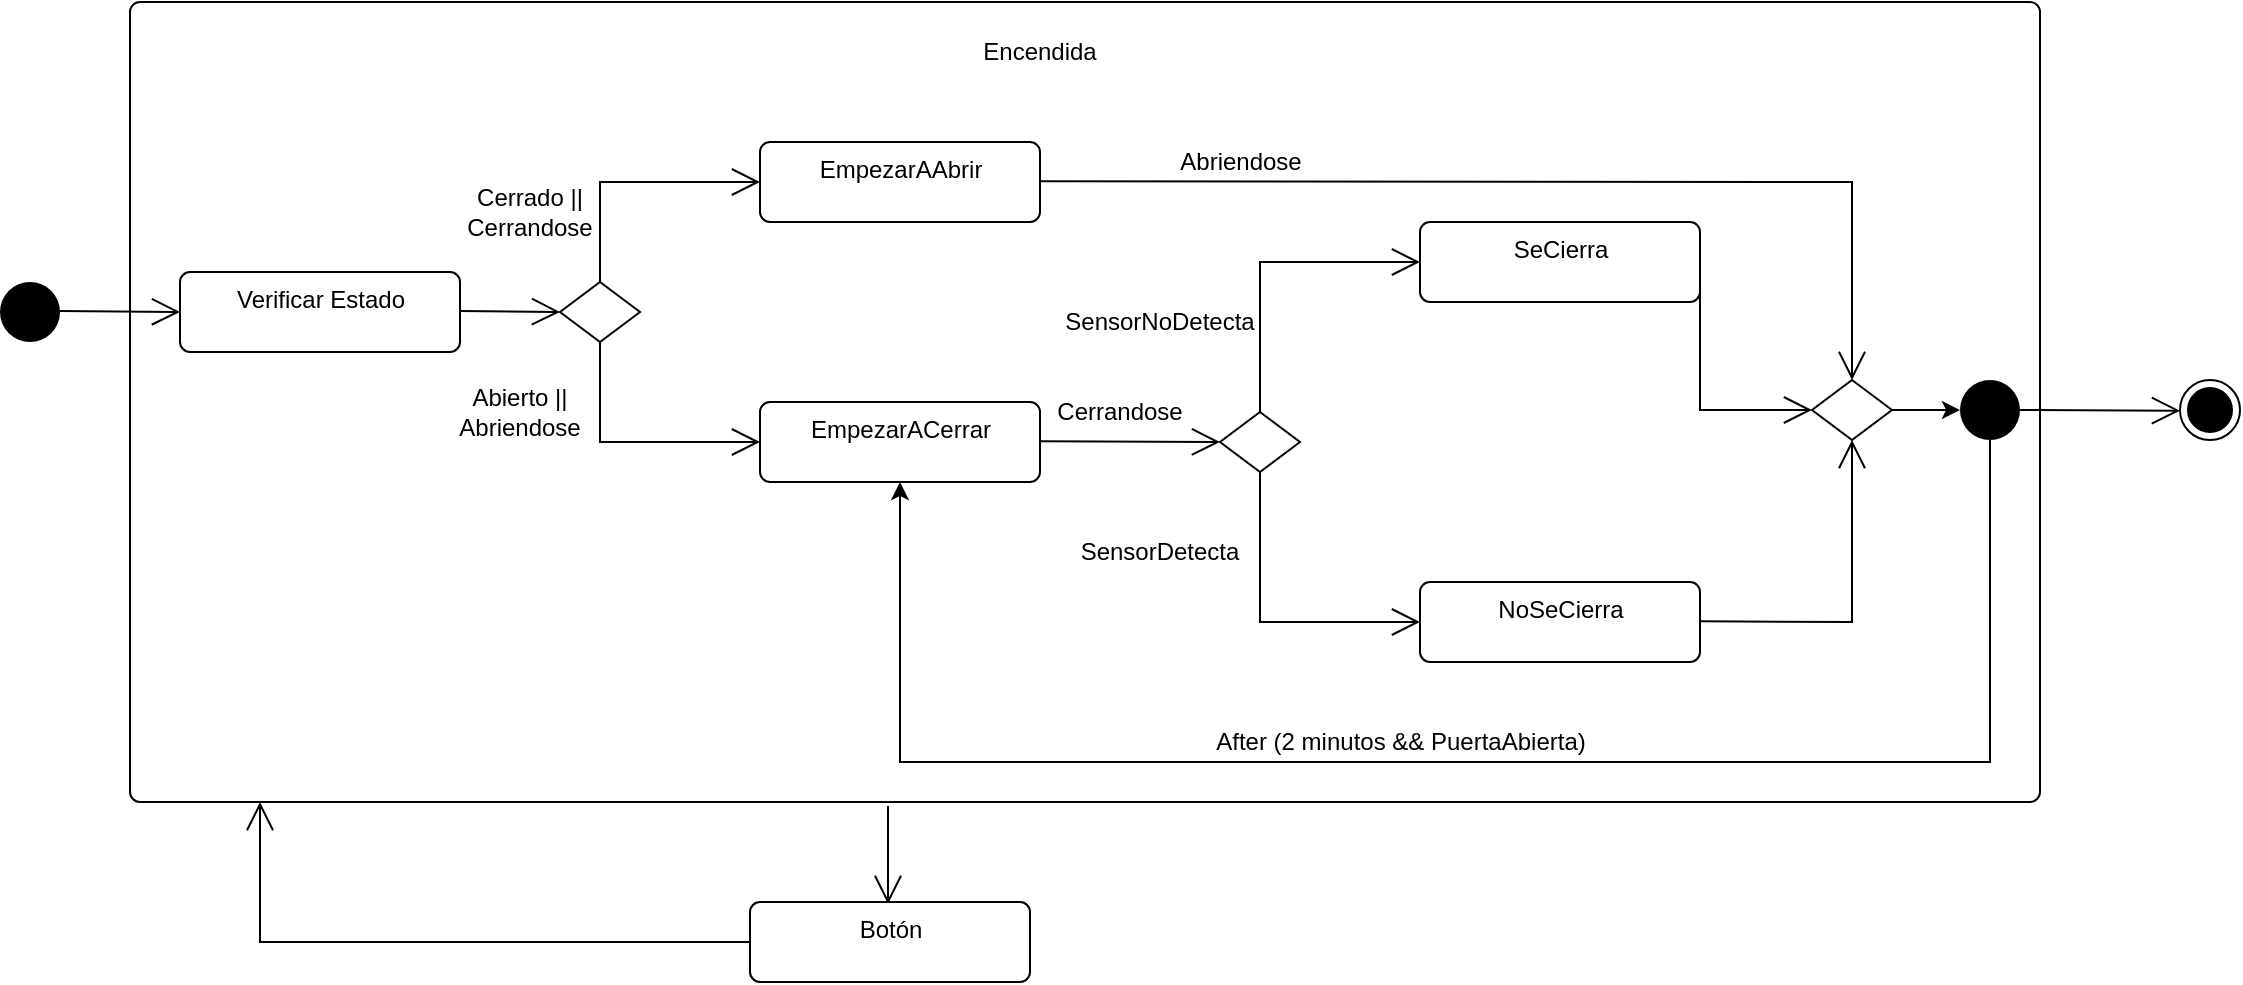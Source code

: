 <mxfile version="15.9.6" type="device"><diagram id="BmZVoZR3c6OFOxir0cG7" name="Page-1"><mxGraphModel dx="1422" dy="776" grid="1" gridSize="10" guides="1" tooltips="1" connect="1" arrows="1" fold="1" page="1" pageScale="1" pageWidth="850" pageHeight="1100" math="0" shadow="0"><root><mxCell id="0"/><mxCell id="1" parent="0"/><mxCell id="zS2j3JSCf7K20kJMBYkH-37" value="" style="html=1;align=center;verticalAlign=top;rounded=1;absoluteArcSize=1;arcSize=10;dashed=0;" parent="1" vertex="1"><mxGeometry x="105" y="190" width="955" height="400" as="geometry"/></mxCell><mxCell id="zS2j3JSCf7K20kJMBYkH-1" value="" style="ellipse;fillColor=#000000;strokeColor=none;" parent="1" vertex="1"><mxGeometry x="40" y="330" width="30" height="30" as="geometry"/></mxCell><mxCell id="zS2j3JSCf7K20kJMBYkH-2" value="" style="endArrow=open;endFill=1;endSize=12;html=1;rounded=0;" parent="1" edge="1"><mxGeometry width="160" relative="1" as="geometry"><mxPoint x="70" y="344.5" as="sourcePoint"/><mxPoint x="130" y="345" as="targetPoint"/></mxGeometry></mxCell><mxCell id="zS2j3JSCf7K20kJMBYkH-3" value="Verificar Estado" style="html=1;align=center;verticalAlign=top;rounded=1;absoluteArcSize=1;arcSize=10;dashed=0;" parent="1" vertex="1"><mxGeometry x="130" y="325" width="140" height="40" as="geometry"/></mxCell><mxCell id="zS2j3JSCf7K20kJMBYkH-4" value="" style="endArrow=open;endFill=1;endSize=12;html=1;rounded=0;" parent="1" edge="1"><mxGeometry width="160" relative="1" as="geometry"><mxPoint x="270" y="344.5" as="sourcePoint"/><mxPoint x="320" y="345" as="targetPoint"/></mxGeometry></mxCell><mxCell id="zS2j3JSCf7K20kJMBYkH-5" value="" style="rhombus;" parent="1" vertex="1"><mxGeometry x="320" y="330" width="40" height="30" as="geometry"/></mxCell><mxCell id="zS2j3JSCf7K20kJMBYkH-6" value="" style="endArrow=open;endFill=1;endSize=12;html=1;rounded=0;entryX=0;entryY=0.5;entryDx=0;entryDy=0;exitX=0.5;exitY=0;exitDx=0;exitDy=0;" parent="1" target="zS2j3JSCf7K20kJMBYkH-8" edge="1" source="zS2j3JSCf7K20kJMBYkH-5"><mxGeometry width="160" relative="1" as="geometry"><mxPoint x="360" y="344.5" as="sourcePoint"/><mxPoint x="420" y="310" as="targetPoint"/><Array as="points"><mxPoint x="340" y="280"/></Array></mxGeometry></mxCell><mxCell id="zS2j3JSCf7K20kJMBYkH-7" value="" style="endArrow=open;endFill=1;endSize=12;html=1;rounded=0;exitX=0.5;exitY=1;exitDx=0;exitDy=0;entryX=0;entryY=0.5;entryDx=0;entryDy=0;" parent="1" source="zS2j3JSCf7K20kJMBYkH-5" target="zS2j3JSCf7K20kJMBYkH-9" edge="1"><mxGeometry width="160" relative="1" as="geometry"><mxPoint x="360" y="340" as="sourcePoint"/><mxPoint x="420" y="380" as="targetPoint"/><Array as="points"><mxPoint x="340" y="410"/></Array></mxGeometry></mxCell><mxCell id="zS2j3JSCf7K20kJMBYkH-8" value="EmpezarAAbrir" style="html=1;align=center;verticalAlign=top;rounded=1;absoluteArcSize=1;arcSize=10;dashed=0;" parent="1" vertex="1"><mxGeometry x="420" y="260" width="140" height="40" as="geometry"/></mxCell><mxCell id="zS2j3JSCf7K20kJMBYkH-9" value="EmpezarACerrar" style="html=1;align=center;verticalAlign=top;rounded=1;absoluteArcSize=1;arcSize=10;dashed=0;" parent="1" vertex="1"><mxGeometry x="420" y="390" width="140" height="40" as="geometry"/></mxCell><mxCell id="zS2j3JSCf7K20kJMBYkH-10" value="Abierto || Abriendose" style="text;html=1;strokeColor=none;fillColor=none;align=center;verticalAlign=middle;whiteSpace=wrap;rounded=0;" parent="1" vertex="1"><mxGeometry x="270" y="380" width="60" height="30" as="geometry"/></mxCell><mxCell id="zS2j3JSCf7K20kJMBYkH-11" value="&lt;div align=&quot;center&quot;&gt;Cerrado || Cerrandose&lt;/div&gt;" style="text;html=1;strokeColor=none;fillColor=none;align=center;verticalAlign=middle;whiteSpace=wrap;rounded=0;" parent="1" vertex="1"><mxGeometry x="270" y="280" width="70" height="30" as="geometry"/></mxCell><mxCell id="zS2j3JSCf7K20kJMBYkH-12" value="" style="endArrow=open;endFill=1;endSize=12;html=1;rounded=0;entryX=0;entryY=0.5;entryDx=0;entryDy=0;" parent="1" target="zS2j3JSCf7K20kJMBYkH-23" edge="1"><mxGeometry width="160" relative="1" as="geometry"><mxPoint x="560" y="409.66" as="sourcePoint"/><mxPoint x="625" y="410" as="targetPoint"/></mxGeometry></mxCell><mxCell id="zS2j3JSCf7K20kJMBYkH-13" value="" style="endArrow=open;endFill=1;endSize=12;html=1;rounded=0;entryX=0.5;entryY=0;entryDx=0;entryDy=0;" parent="1" target="-Zlht4cM9c1TeEEVMKqi-1" edge="1"><mxGeometry width="160" relative="1" as="geometry"><mxPoint x="560" y="279.66" as="sourcePoint"/><mxPoint x="967" y="374" as="targetPoint"/><Array as="points"><mxPoint x="966" y="280"/></Array></mxGeometry></mxCell><mxCell id="-Zlht4cM9c1TeEEVMKqi-6" style="edgeStyle=orthogonalEdgeStyle;rounded=0;orthogonalLoop=1;jettySize=auto;html=1;entryX=0.5;entryY=1;entryDx=0;entryDy=0;" edge="1" parent="1" source="zS2j3JSCf7K20kJMBYkH-14" target="zS2j3JSCf7K20kJMBYkH-9"><mxGeometry relative="1" as="geometry"><Array as="points"><mxPoint x="1035" y="570"/><mxPoint x="490" y="570"/></Array></mxGeometry></mxCell><mxCell id="zS2j3JSCf7K20kJMBYkH-14" value="" style="ellipse;fillColor=#000000;strokeColor=none;" parent="1" vertex="1"><mxGeometry x="1020" y="379" width="30" height="30" as="geometry"/></mxCell><mxCell id="zS2j3JSCf7K20kJMBYkH-15" value="" style="endArrow=open;endFill=1;endSize=12;html=1;rounded=0;exitX=1;exitY=0.5;exitDx=0;exitDy=0;entryX=0;entryY=0.511;entryDx=0;entryDy=0;entryPerimeter=0;" parent="1" edge="1" target="zS2j3JSCf7K20kJMBYkH-16" source="zS2j3JSCf7K20kJMBYkH-14"><mxGeometry width="160" relative="1" as="geometry"><mxPoint x="1090" y="395.0" as="sourcePoint"/><mxPoint x="1150" y="395.34" as="targetPoint"/></mxGeometry></mxCell><mxCell id="zS2j3JSCf7K20kJMBYkH-16" value="" style="ellipse;html=1;shape=endState;fillColor=#000000;strokeColor=#000000;" parent="1" vertex="1"><mxGeometry x="1130" y="379" width="30" height="30" as="geometry"/></mxCell><mxCell id="zS2j3JSCf7K20kJMBYkH-18" value="" style="endArrow=open;endFill=1;endSize=12;html=1;rounded=0;" parent="1" edge="1"><mxGeometry width="160" relative="1" as="geometry"><mxPoint x="484" y="592" as="sourcePoint"/><mxPoint x="484" y="641" as="targetPoint"/></mxGeometry></mxCell><mxCell id="zS2j3JSCf7K20kJMBYkH-19" value="Botón" style="html=1;align=center;verticalAlign=top;rounded=1;absoluteArcSize=1;arcSize=10;dashed=0;" parent="1" vertex="1"><mxGeometry x="415" y="640" width="140" height="40" as="geometry"/></mxCell><mxCell id="zS2j3JSCf7K20kJMBYkH-20" value="" style="endArrow=open;endFill=1;endSize=12;html=1;rounded=0;exitX=0;exitY=0.5;exitDx=0;exitDy=0;" parent="1" edge="1" source="zS2j3JSCf7K20kJMBYkH-19"><mxGeometry width="160" relative="1" as="geometry"><mxPoint x="415" y="660" as="sourcePoint"/><mxPoint x="170" y="590" as="targetPoint"/><Array as="points"><mxPoint x="170" y="660"/></Array></mxGeometry></mxCell><mxCell id="zS2j3JSCf7K20kJMBYkH-21" value="Encendida" style="text;html=1;strokeColor=none;fillColor=none;align=center;verticalAlign=middle;whiteSpace=wrap;rounded=0;" parent="1" vertex="1"><mxGeometry x="530" y="200" width="60" height="30" as="geometry"/></mxCell><mxCell id="zS2j3JSCf7K20kJMBYkH-23" value="" style="rhombus;" parent="1" vertex="1"><mxGeometry x="650" y="395" width="40" height="30" as="geometry"/></mxCell><mxCell id="zS2j3JSCf7K20kJMBYkH-24" value="Cerrandose" style="text;html=1;strokeColor=none;fillColor=none;align=center;verticalAlign=middle;whiteSpace=wrap;rounded=0;" parent="1" vertex="1"><mxGeometry x="570" y="380" width="60" height="30" as="geometry"/></mxCell><mxCell id="zS2j3JSCf7K20kJMBYkH-25" value="" style="endArrow=open;endFill=1;endSize=12;html=1;rounded=0;entryX=0;entryY=0.5;entryDx=0;entryDy=0;exitX=0.5;exitY=0;exitDx=0;exitDy=0;" parent="1" target="zS2j3JSCf7K20kJMBYkH-29" edge="1" source="zS2j3JSCf7K20kJMBYkH-23"><mxGeometry width="160" relative="1" as="geometry"><mxPoint x="690" y="409.5" as="sourcePoint"/><mxPoint x="750" y="345" as="targetPoint"/><Array as="points"><mxPoint x="670" y="320"/></Array></mxGeometry></mxCell><mxCell id="zS2j3JSCf7K20kJMBYkH-26" value="" style="endArrow=open;endFill=1;endSize=12;html=1;rounded=0;exitX=0.5;exitY=1;exitDx=0;exitDy=0;entryX=0;entryY=0.5;entryDx=0;entryDy=0;" parent="1" target="zS2j3JSCf7K20kJMBYkH-30" edge="1" source="zS2j3JSCf7K20kJMBYkH-23"><mxGeometry width="160" relative="1" as="geometry"><mxPoint x="690" y="410" as="sourcePoint"/><mxPoint x="750" y="475" as="targetPoint"/><Array as="points"><mxPoint x="670" y="500"/></Array></mxGeometry></mxCell><mxCell id="zS2j3JSCf7K20kJMBYkH-28" value="&lt;div&gt;SensorNoDetecta&lt;br&gt;&lt;/div&gt;" style="text;html=1;strokeColor=none;fillColor=none;align=center;verticalAlign=middle;whiteSpace=wrap;rounded=0;" parent="1" vertex="1"><mxGeometry x="590" y="335" width="60" height="30" as="geometry"/></mxCell><mxCell id="zS2j3JSCf7K20kJMBYkH-29" value="SeCierra" style="html=1;align=center;verticalAlign=top;rounded=1;absoluteArcSize=1;arcSize=10;dashed=0;" parent="1" vertex="1"><mxGeometry x="750" y="300" width="140" height="40" as="geometry"/></mxCell><mxCell id="zS2j3JSCf7K20kJMBYkH-30" value="NoSeCierra" style="html=1;align=center;verticalAlign=top;rounded=1;absoluteArcSize=1;arcSize=10;dashed=0;" parent="1" vertex="1"><mxGeometry x="750" y="480" width="140" height="40" as="geometry"/></mxCell><mxCell id="zS2j3JSCf7K20kJMBYkH-31" value="SensorDetecta" style="text;html=1;strokeColor=none;fillColor=none;align=center;verticalAlign=middle;whiteSpace=wrap;rounded=0;" parent="1" vertex="1"><mxGeometry x="590" y="450" width="60" height="30" as="geometry"/></mxCell><mxCell id="zS2j3JSCf7K20kJMBYkH-33" value="" style="endArrow=open;endFill=1;endSize=12;html=1;rounded=0;exitX=1;exitY=0.5;exitDx=0;exitDy=0;entryX=0;entryY=0.5;entryDx=0;entryDy=0;" parent="1" source="zS2j3JSCf7K20kJMBYkH-29" target="-Zlht4cM9c1TeEEVMKqi-1" edge="1"><mxGeometry width="160" relative="1" as="geometry"><mxPoint x="887" y="327" as="sourcePoint"/><mxPoint x="939" y="387" as="targetPoint"/><Array as="points"><mxPoint x="890" y="394"/></Array></mxGeometry></mxCell><mxCell id="zS2j3JSCf7K20kJMBYkH-36" value="" style="endArrow=open;endFill=1;endSize=12;html=1;rounded=0;exitX=1;exitY=0.5;exitDx=0;exitDy=0;entryX=0.5;entryY=1;entryDx=0;entryDy=0;" parent="1" target="-Zlht4cM9c1TeEEVMKqi-1" edge="1"><mxGeometry width="160" relative="1" as="geometry"><mxPoint x="890" y="499.66" as="sourcePoint"/><mxPoint x="954" y="400" as="targetPoint"/><Array as="points"><mxPoint x="966" y="500"/></Array></mxGeometry></mxCell><mxCell id="-Zlht4cM9c1TeEEVMKqi-2" style="edgeStyle=orthogonalEdgeStyle;rounded=0;orthogonalLoop=1;jettySize=auto;html=1;" edge="1" parent="1" source="-Zlht4cM9c1TeEEVMKqi-1" target="zS2j3JSCf7K20kJMBYkH-14"><mxGeometry relative="1" as="geometry"/></mxCell><mxCell id="-Zlht4cM9c1TeEEVMKqi-1" value="" style="rhombus;" vertex="1" parent="1"><mxGeometry x="946" y="379" width="40" height="30" as="geometry"/></mxCell><mxCell id="-Zlht4cM9c1TeEEVMKqi-5" value="Abriendose" style="text;html=1;align=center;verticalAlign=middle;resizable=0;points=[];autosize=1;strokeColor=none;fillColor=none;" vertex="1" parent="1"><mxGeometry x="620" y="260" width="80" height="20" as="geometry"/></mxCell><mxCell id="-Zlht4cM9c1TeEEVMKqi-7" value="After (2 minutos &amp;amp;&amp;amp; PuertaAbierta)" style="text;html=1;align=center;verticalAlign=middle;resizable=0;points=[];autosize=1;strokeColor=none;fillColor=none;" vertex="1" parent="1"><mxGeometry x="640" y="550" width="200" height="20" as="geometry"/></mxCell></root></mxGraphModel></diagram></mxfile>